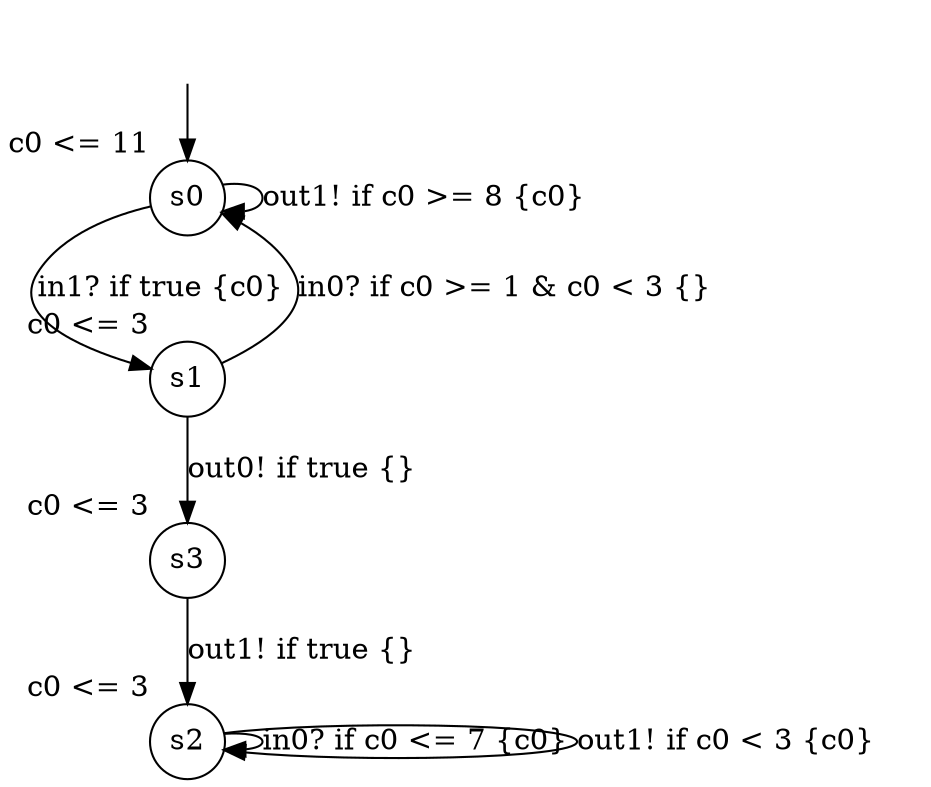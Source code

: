 digraph g {
__start0 [label="" shape="none"];
s0 [shape="circle" margin=0 label="s0", xlabel="c0 <= 11"];
s1 [shape="circle" margin=0 label="s1", xlabel="c0 <= 3"];
s2 [shape="circle" margin=0 label="s2", xlabel="c0 <= 3"];
s3 [shape="circle" margin=0 label="s3", xlabel="c0 <= 3"];
s0 -> s1 [label="in1? if true {c0} "];
s0 -> s0 [label="out1! if c0 >= 8 {c0} "];
s1 -> s0 [label="in0? if c0 >= 1 & c0 < 3 {} "];
s1 -> s3 [label="out0! if true {} "];
s2 -> s2 [label="in0? if c0 <= 7 {c0} "];
s2 -> s2 [label="out1! if c0 < 3 {c0} "];
s3 -> s2 [label="out1! if true {} "];
__start0 -> s0;
}
